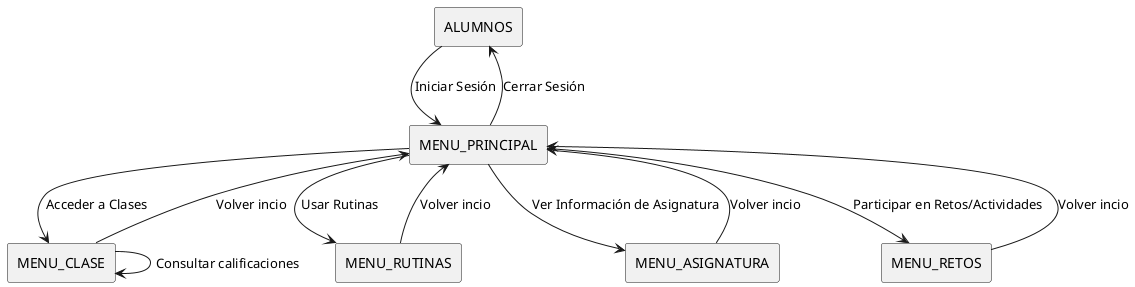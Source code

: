 @startuml AlumnosCasosDeUso
!define RECTANGLE(x) rectangle x

RECTANGLE(ALUMNOS)
RECTANGLE(MENU_PRINCIPAL)
RECTANGLE(MENU_CLASE)
RECTANGLE(MENU_RUTINAS)
RECTANGLE(MENU_ASIGNATURA)
RECTANGLE(MENU_RETOS)


ALUMNOS --> MENU_PRINCIPAL : Iniciar Sesión
MENU_PRINCIPAL --> ALUMNOS : Cerrar Sesión
MENU_PRINCIPAL --> MENU_ASIGNATURA : Ver Información de Asignatura
MENU_PRINCIPAL --> MENU_RUTINAS : Usar Rutinas
MENU_PRINCIPAL --> MENU_RETOS : Participar en Retos/Actividades

MENU_PRINCIPAL --> MENU_CLASE : Acceder a Clases
MENU_CLASE --> MENU_CLASE : Consultar calificaciones

MENU_CLASE --> MENU_PRINCIPAL : Volver incio
MENU_ASIGNATURA --> MENU_PRINCIPAL : Volver incio
MENU_RETOS --> MENU_PRINCIPAL : Volver incio
MENU_RUTINAS --> MENU_PRINCIPAL : Volver incio


@enduml
